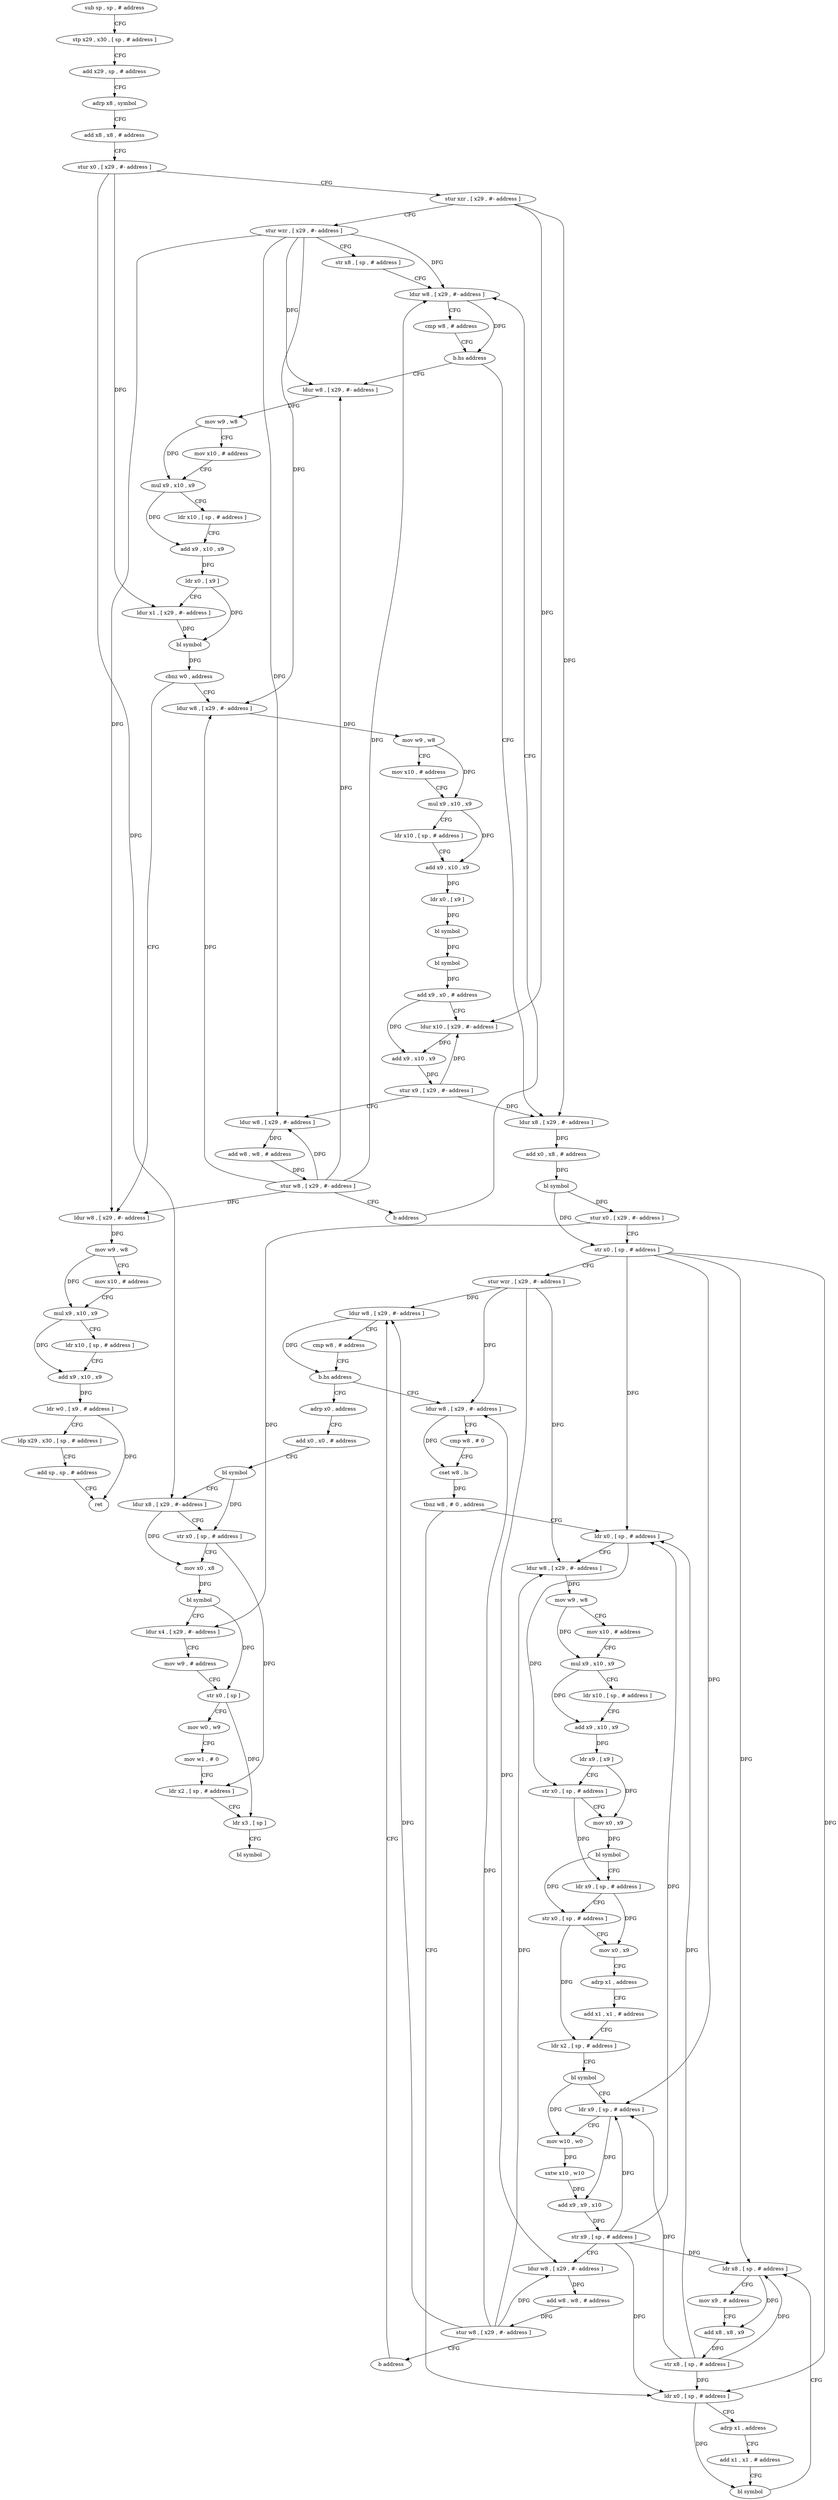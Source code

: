digraph "func" {
"4305848" [label = "sub sp , sp , # address" ]
"4305852" [label = "stp x29 , x30 , [ sp , # address ]" ]
"4305856" [label = "add x29 , sp , # address" ]
"4305860" [label = "adrp x8 , symbol" ]
"4305864" [label = "add x8 , x8 , # address" ]
"4305868" [label = "stur x0 , [ x29 , #- address ]" ]
"4305872" [label = "stur xzr , [ x29 , #- address ]" ]
"4305876" [label = "stur wzr , [ x29 , #- address ]" ]
"4305880" [label = "str x8 , [ sp , # address ]" ]
"4305884" [label = "ldur w8 , [ x29 , #- address ]" ]
"4306044" [label = "ldur x8 , [ x29 , #- address ]" ]
"4306048" [label = "add x0 , x8 , # address" ]
"4306052" [label = "bl symbol" ]
"4306056" [label = "stur x0 , [ x29 , #- address ]" ]
"4306060" [label = "str x0 , [ sp , # address ]" ]
"4306064" [label = "stur wzr , [ x29 , #- address ]" ]
"4306068" [label = "ldur w8 , [ x29 , #- address ]" ]
"4305896" [label = "ldur w8 , [ x29 , #- address ]" ]
"4305900" [label = "mov w9 , w8" ]
"4305904" [label = "mov x10 , # address" ]
"4305908" [label = "mul x9 , x10 , x9" ]
"4305912" [label = "ldr x10 , [ sp , # address ]" ]
"4305916" [label = "add x9 , x10 , x9" ]
"4305920" [label = "ldr x0 , [ x9 ]" ]
"4305924" [label = "ldur x1 , [ x29 , #- address ]" ]
"4305928" [label = "bl symbol" ]
"4305932" [label = "cbnz w0 , address" ]
"4305976" [label = "ldur w8 , [ x29 , #- address ]" ]
"4305936" [label = "ldur w8 , [ x29 , #- address ]" ]
"4306236" [label = "adrp x0 , address" ]
"4306240" [label = "add x0 , x0 , # address" ]
"4306244" [label = "bl symbol" ]
"4306248" [label = "ldur x8 , [ x29 , #- address ]" ]
"4306252" [label = "str x0 , [ sp , # address ]" ]
"4306256" [label = "mov x0 , x8" ]
"4306260" [label = "bl symbol" ]
"4306264" [label = "ldur x4 , [ x29 , #- address ]" ]
"4306268" [label = "mov w9 , # address" ]
"4306272" [label = "str x0 , [ sp ]" ]
"4306276" [label = "mov w0 , w9" ]
"4306280" [label = "mov w1 , # 0" ]
"4306284" [label = "ldr x2 , [ sp , # address ]" ]
"4306288" [label = "ldr x3 , [ sp ]" ]
"4306292" [label = "bl symbol" ]
"4306080" [label = "ldur w8 , [ x29 , #- address ]" ]
"4306084" [label = "cmp w8 , # 0" ]
"4306088" [label = "cset w8 , ls" ]
"4306092" [label = "tbnz w8 , # 0 , address" ]
"4306128" [label = "ldr x0 , [ sp , # address ]" ]
"4306096" [label = "ldr x0 , [ sp , # address ]" ]
"4305980" [label = "mov w9 , w8" ]
"4305984" [label = "mov x10 , # address" ]
"4305988" [label = "mul x9 , x10 , x9" ]
"4305992" [label = "ldr x10 , [ sp , # address ]" ]
"4305996" [label = "add x9 , x10 , x9" ]
"4306000" [label = "ldr x0 , [ x9 ]" ]
"4306004" [label = "bl symbol" ]
"4306008" [label = "bl symbol" ]
"4306012" [label = "add x9 , x0 , # address" ]
"4306016" [label = "ldur x10 , [ x29 , #- address ]" ]
"4306020" [label = "add x9 , x10 , x9" ]
"4306024" [label = "stur x9 , [ x29 , #- address ]" ]
"4306028" [label = "ldur w8 , [ x29 , #- address ]" ]
"4306032" [label = "add w8 , w8 , # address" ]
"4306036" [label = "stur w8 , [ x29 , #- address ]" ]
"4306040" [label = "b address" ]
"4305940" [label = "mov w9 , w8" ]
"4305944" [label = "mov x10 , # address" ]
"4305948" [label = "mul x9 , x10 , x9" ]
"4305952" [label = "ldr x10 , [ sp , # address ]" ]
"4305956" [label = "add x9 , x10 , x9" ]
"4305960" [label = "ldr w0 , [ x9 , # address ]" ]
"4305964" [label = "ldp x29 , x30 , [ sp , # address ]" ]
"4305968" [label = "add sp , sp , # address" ]
"4305972" [label = "ret" ]
"4306132" [label = "ldur w8 , [ x29 , #- address ]" ]
"4306136" [label = "mov w9 , w8" ]
"4306140" [label = "mov x10 , # address" ]
"4306144" [label = "mul x9 , x10 , x9" ]
"4306148" [label = "ldr x10 , [ sp , # address ]" ]
"4306152" [label = "add x9 , x10 , x9" ]
"4306156" [label = "ldr x9 , [ x9 ]" ]
"4306160" [label = "str x0 , [ sp , # address ]" ]
"4306164" [label = "mov x0 , x9" ]
"4306168" [label = "bl symbol" ]
"4306172" [label = "ldr x9 , [ sp , # address ]" ]
"4306176" [label = "str x0 , [ sp , # address ]" ]
"4306180" [label = "mov x0 , x9" ]
"4306184" [label = "adrp x1 , address" ]
"4306188" [label = "add x1 , x1 , # address" ]
"4306192" [label = "ldr x2 , [ sp , # address ]" ]
"4306196" [label = "bl symbol" ]
"4306200" [label = "ldr x9 , [ sp , # address ]" ]
"4306204" [label = "mov w10 , w0" ]
"4306208" [label = "sxtw x10 , w10" ]
"4306212" [label = "add x9 , x9 , x10" ]
"4306216" [label = "str x9 , [ sp , # address ]" ]
"4306220" [label = "ldur w8 , [ x29 , #- address ]" ]
"4306224" [label = "add w8 , w8 , # address" ]
"4306228" [label = "stur w8 , [ x29 , #- address ]" ]
"4306232" [label = "b address" ]
"4306100" [label = "adrp x1 , address" ]
"4306104" [label = "add x1 , x1 , # address" ]
"4306108" [label = "bl symbol" ]
"4306112" [label = "ldr x8 , [ sp , # address ]" ]
"4306116" [label = "mov x9 , # address" ]
"4306120" [label = "add x8 , x8 , x9" ]
"4306124" [label = "str x8 , [ sp , # address ]" ]
"4305888" [label = "cmp w8 , # address" ]
"4305892" [label = "b.hs address" ]
"4306072" [label = "cmp w8 , # address" ]
"4306076" [label = "b.hs address" ]
"4305848" -> "4305852" [ label = "CFG" ]
"4305852" -> "4305856" [ label = "CFG" ]
"4305856" -> "4305860" [ label = "CFG" ]
"4305860" -> "4305864" [ label = "CFG" ]
"4305864" -> "4305868" [ label = "CFG" ]
"4305868" -> "4305872" [ label = "CFG" ]
"4305868" -> "4305924" [ label = "DFG" ]
"4305868" -> "4306248" [ label = "DFG" ]
"4305872" -> "4305876" [ label = "CFG" ]
"4305872" -> "4306044" [ label = "DFG" ]
"4305872" -> "4306016" [ label = "DFG" ]
"4305876" -> "4305880" [ label = "CFG" ]
"4305876" -> "4305884" [ label = "DFG" ]
"4305876" -> "4305896" [ label = "DFG" ]
"4305876" -> "4305976" [ label = "DFG" ]
"4305876" -> "4306028" [ label = "DFG" ]
"4305876" -> "4305936" [ label = "DFG" ]
"4305880" -> "4305884" [ label = "CFG" ]
"4305884" -> "4305888" [ label = "CFG" ]
"4305884" -> "4305892" [ label = "DFG" ]
"4306044" -> "4306048" [ label = "DFG" ]
"4306048" -> "4306052" [ label = "DFG" ]
"4306052" -> "4306056" [ label = "DFG" ]
"4306052" -> "4306060" [ label = "DFG" ]
"4306056" -> "4306060" [ label = "CFG" ]
"4306056" -> "4306264" [ label = "DFG" ]
"4306060" -> "4306064" [ label = "CFG" ]
"4306060" -> "4306128" [ label = "DFG" ]
"4306060" -> "4306200" [ label = "DFG" ]
"4306060" -> "4306096" [ label = "DFG" ]
"4306060" -> "4306112" [ label = "DFG" ]
"4306064" -> "4306068" [ label = "DFG" ]
"4306064" -> "4306080" [ label = "DFG" ]
"4306064" -> "4306132" [ label = "DFG" ]
"4306064" -> "4306220" [ label = "DFG" ]
"4306068" -> "4306072" [ label = "CFG" ]
"4306068" -> "4306076" [ label = "DFG" ]
"4305896" -> "4305900" [ label = "DFG" ]
"4305900" -> "4305904" [ label = "CFG" ]
"4305900" -> "4305908" [ label = "DFG" ]
"4305904" -> "4305908" [ label = "CFG" ]
"4305908" -> "4305912" [ label = "CFG" ]
"4305908" -> "4305916" [ label = "DFG" ]
"4305912" -> "4305916" [ label = "CFG" ]
"4305916" -> "4305920" [ label = "DFG" ]
"4305920" -> "4305924" [ label = "CFG" ]
"4305920" -> "4305928" [ label = "DFG" ]
"4305924" -> "4305928" [ label = "DFG" ]
"4305928" -> "4305932" [ label = "DFG" ]
"4305932" -> "4305976" [ label = "CFG" ]
"4305932" -> "4305936" [ label = "CFG" ]
"4305976" -> "4305980" [ label = "DFG" ]
"4305936" -> "4305940" [ label = "DFG" ]
"4306236" -> "4306240" [ label = "CFG" ]
"4306240" -> "4306244" [ label = "CFG" ]
"4306244" -> "4306248" [ label = "CFG" ]
"4306244" -> "4306252" [ label = "DFG" ]
"4306248" -> "4306252" [ label = "CFG" ]
"4306248" -> "4306256" [ label = "DFG" ]
"4306252" -> "4306256" [ label = "CFG" ]
"4306252" -> "4306284" [ label = "DFG" ]
"4306256" -> "4306260" [ label = "DFG" ]
"4306260" -> "4306264" [ label = "CFG" ]
"4306260" -> "4306272" [ label = "DFG" ]
"4306264" -> "4306268" [ label = "CFG" ]
"4306268" -> "4306272" [ label = "CFG" ]
"4306272" -> "4306276" [ label = "CFG" ]
"4306272" -> "4306288" [ label = "DFG" ]
"4306276" -> "4306280" [ label = "CFG" ]
"4306280" -> "4306284" [ label = "CFG" ]
"4306284" -> "4306288" [ label = "CFG" ]
"4306288" -> "4306292" [ label = "CFG" ]
"4306080" -> "4306084" [ label = "CFG" ]
"4306080" -> "4306088" [ label = "DFG" ]
"4306084" -> "4306088" [ label = "CFG" ]
"4306088" -> "4306092" [ label = "DFG" ]
"4306092" -> "4306128" [ label = "CFG" ]
"4306092" -> "4306096" [ label = "CFG" ]
"4306128" -> "4306132" [ label = "CFG" ]
"4306128" -> "4306160" [ label = "DFG" ]
"4306096" -> "4306100" [ label = "CFG" ]
"4306096" -> "4306108" [ label = "DFG" ]
"4305980" -> "4305984" [ label = "CFG" ]
"4305980" -> "4305988" [ label = "DFG" ]
"4305984" -> "4305988" [ label = "CFG" ]
"4305988" -> "4305992" [ label = "CFG" ]
"4305988" -> "4305996" [ label = "DFG" ]
"4305992" -> "4305996" [ label = "CFG" ]
"4305996" -> "4306000" [ label = "DFG" ]
"4306000" -> "4306004" [ label = "DFG" ]
"4306004" -> "4306008" [ label = "DFG" ]
"4306008" -> "4306012" [ label = "DFG" ]
"4306012" -> "4306016" [ label = "CFG" ]
"4306012" -> "4306020" [ label = "DFG" ]
"4306016" -> "4306020" [ label = "DFG" ]
"4306020" -> "4306024" [ label = "DFG" ]
"4306024" -> "4306028" [ label = "CFG" ]
"4306024" -> "4306044" [ label = "DFG" ]
"4306024" -> "4306016" [ label = "DFG" ]
"4306028" -> "4306032" [ label = "DFG" ]
"4306032" -> "4306036" [ label = "DFG" ]
"4306036" -> "4306040" [ label = "CFG" ]
"4306036" -> "4305884" [ label = "DFG" ]
"4306036" -> "4305896" [ label = "DFG" ]
"4306036" -> "4305976" [ label = "DFG" ]
"4306036" -> "4306028" [ label = "DFG" ]
"4306036" -> "4305936" [ label = "DFG" ]
"4306040" -> "4305884" [ label = "CFG" ]
"4305940" -> "4305944" [ label = "CFG" ]
"4305940" -> "4305948" [ label = "DFG" ]
"4305944" -> "4305948" [ label = "CFG" ]
"4305948" -> "4305952" [ label = "CFG" ]
"4305948" -> "4305956" [ label = "DFG" ]
"4305952" -> "4305956" [ label = "CFG" ]
"4305956" -> "4305960" [ label = "DFG" ]
"4305960" -> "4305964" [ label = "CFG" ]
"4305960" -> "4305972" [ label = "DFG" ]
"4305964" -> "4305968" [ label = "CFG" ]
"4305968" -> "4305972" [ label = "CFG" ]
"4306132" -> "4306136" [ label = "DFG" ]
"4306136" -> "4306140" [ label = "CFG" ]
"4306136" -> "4306144" [ label = "DFG" ]
"4306140" -> "4306144" [ label = "CFG" ]
"4306144" -> "4306148" [ label = "CFG" ]
"4306144" -> "4306152" [ label = "DFG" ]
"4306148" -> "4306152" [ label = "CFG" ]
"4306152" -> "4306156" [ label = "DFG" ]
"4306156" -> "4306160" [ label = "CFG" ]
"4306156" -> "4306164" [ label = "DFG" ]
"4306160" -> "4306164" [ label = "CFG" ]
"4306160" -> "4306172" [ label = "DFG" ]
"4306164" -> "4306168" [ label = "DFG" ]
"4306168" -> "4306172" [ label = "CFG" ]
"4306168" -> "4306176" [ label = "DFG" ]
"4306172" -> "4306176" [ label = "CFG" ]
"4306172" -> "4306180" [ label = "DFG" ]
"4306176" -> "4306180" [ label = "CFG" ]
"4306176" -> "4306192" [ label = "DFG" ]
"4306180" -> "4306184" [ label = "CFG" ]
"4306184" -> "4306188" [ label = "CFG" ]
"4306188" -> "4306192" [ label = "CFG" ]
"4306192" -> "4306196" [ label = "CFG" ]
"4306196" -> "4306200" [ label = "CFG" ]
"4306196" -> "4306204" [ label = "DFG" ]
"4306200" -> "4306204" [ label = "CFG" ]
"4306200" -> "4306212" [ label = "DFG" ]
"4306204" -> "4306208" [ label = "DFG" ]
"4306208" -> "4306212" [ label = "DFG" ]
"4306212" -> "4306216" [ label = "DFG" ]
"4306216" -> "4306220" [ label = "CFG" ]
"4306216" -> "4306128" [ label = "DFG" ]
"4306216" -> "4306200" [ label = "DFG" ]
"4306216" -> "4306096" [ label = "DFG" ]
"4306216" -> "4306112" [ label = "DFG" ]
"4306220" -> "4306224" [ label = "DFG" ]
"4306224" -> "4306228" [ label = "DFG" ]
"4306228" -> "4306232" [ label = "CFG" ]
"4306228" -> "4306068" [ label = "DFG" ]
"4306228" -> "4306080" [ label = "DFG" ]
"4306228" -> "4306132" [ label = "DFG" ]
"4306228" -> "4306220" [ label = "DFG" ]
"4306232" -> "4306068" [ label = "CFG" ]
"4306100" -> "4306104" [ label = "CFG" ]
"4306104" -> "4306108" [ label = "CFG" ]
"4306108" -> "4306112" [ label = "CFG" ]
"4306112" -> "4306116" [ label = "CFG" ]
"4306112" -> "4306120" [ label = "DFG" ]
"4306116" -> "4306120" [ label = "CFG" ]
"4306120" -> "4306124" [ label = "DFG" ]
"4306124" -> "4306128" [ label = "DFG" ]
"4306124" -> "4306200" [ label = "DFG" ]
"4306124" -> "4306096" [ label = "DFG" ]
"4306124" -> "4306112" [ label = "DFG" ]
"4305888" -> "4305892" [ label = "CFG" ]
"4305892" -> "4306044" [ label = "CFG" ]
"4305892" -> "4305896" [ label = "CFG" ]
"4306072" -> "4306076" [ label = "CFG" ]
"4306076" -> "4306236" [ label = "CFG" ]
"4306076" -> "4306080" [ label = "CFG" ]
}
